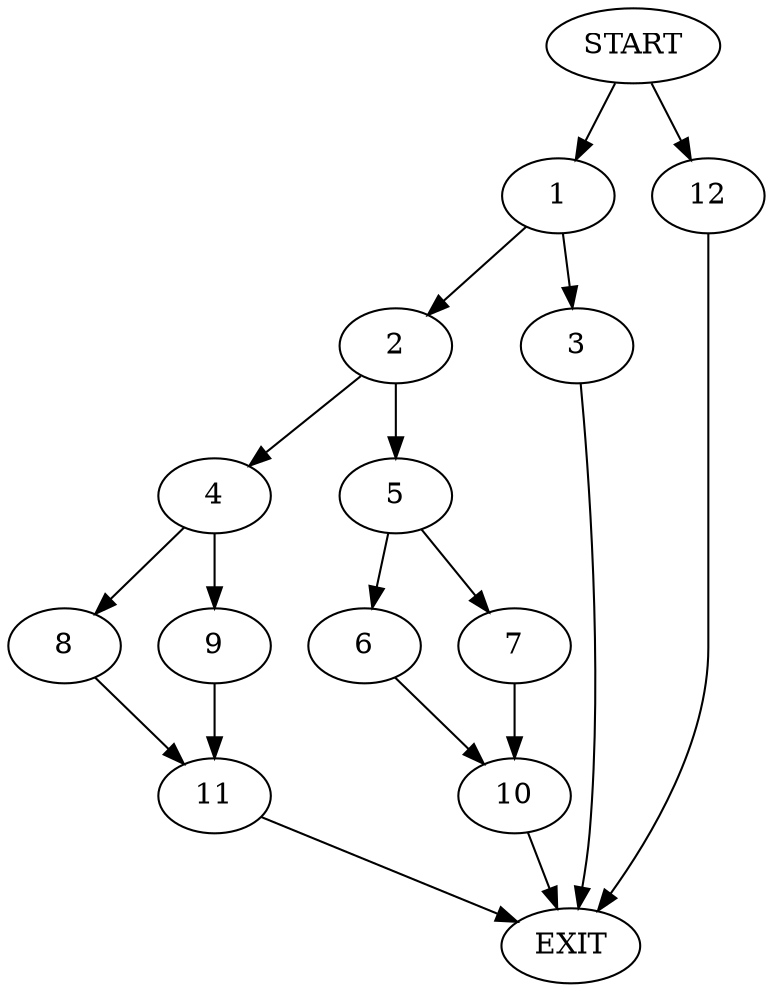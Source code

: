 digraph {
0 [label="START"]
13 [label="EXIT"]
0 -> 1
1 -> 2
1 -> 3
2 -> 4
2 -> 5
3 -> 13
5 -> 6
5 -> 7
4 -> 8
4 -> 9
7 -> 10
6 -> 10
10 -> 13
8 -> 11
9 -> 11
11 -> 13
0 -> 12
12 -> 13
}
